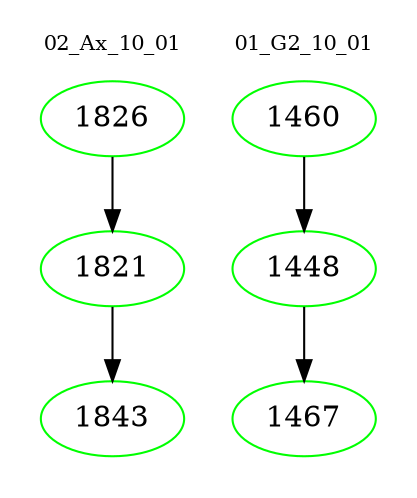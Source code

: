 digraph{
subgraph cluster_0 {
color = white
label = "02_Ax_10_01";
fontsize=10;
T0_1826 [label="1826", color="green"]
T0_1826 -> T0_1821 [color="black"]
T0_1821 [label="1821", color="green"]
T0_1821 -> T0_1843 [color="black"]
T0_1843 [label="1843", color="green"]
}
subgraph cluster_1 {
color = white
label = "01_G2_10_01";
fontsize=10;
T1_1460 [label="1460", color="green"]
T1_1460 -> T1_1448 [color="black"]
T1_1448 [label="1448", color="green"]
T1_1448 -> T1_1467 [color="black"]
T1_1467 [label="1467", color="green"]
}
}
